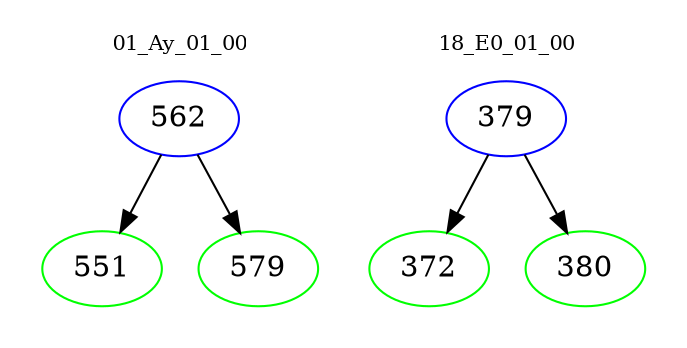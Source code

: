 digraph{
subgraph cluster_0 {
color = white
label = "01_Ay_01_00";
fontsize=10;
T0_562 [label="562", color="blue"]
T0_562 -> T0_551 [color="black"]
T0_551 [label="551", color="green"]
T0_562 -> T0_579 [color="black"]
T0_579 [label="579", color="green"]
}
subgraph cluster_1 {
color = white
label = "18_E0_01_00";
fontsize=10;
T1_379 [label="379", color="blue"]
T1_379 -> T1_372 [color="black"]
T1_372 [label="372", color="green"]
T1_379 -> T1_380 [color="black"]
T1_380 [label="380", color="green"]
}
}
